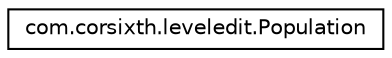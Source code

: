 digraph "Graphical Class Hierarchy"
{
 // LATEX_PDF_SIZE
  edge [fontname="Helvetica",fontsize="10",labelfontname="Helvetica",labelfontsize="10"];
  node [fontname="Helvetica",fontsize="10",shape=record];
  rankdir="LR";
  Node0 [label="com.corsixth.leveledit.Population",height=0.2,width=0.4,color="black", fillcolor="white", style="filled",URL="$classcom_1_1corsixth_1_1leveledit_1_1Population.html",tooltip=" "];
}

